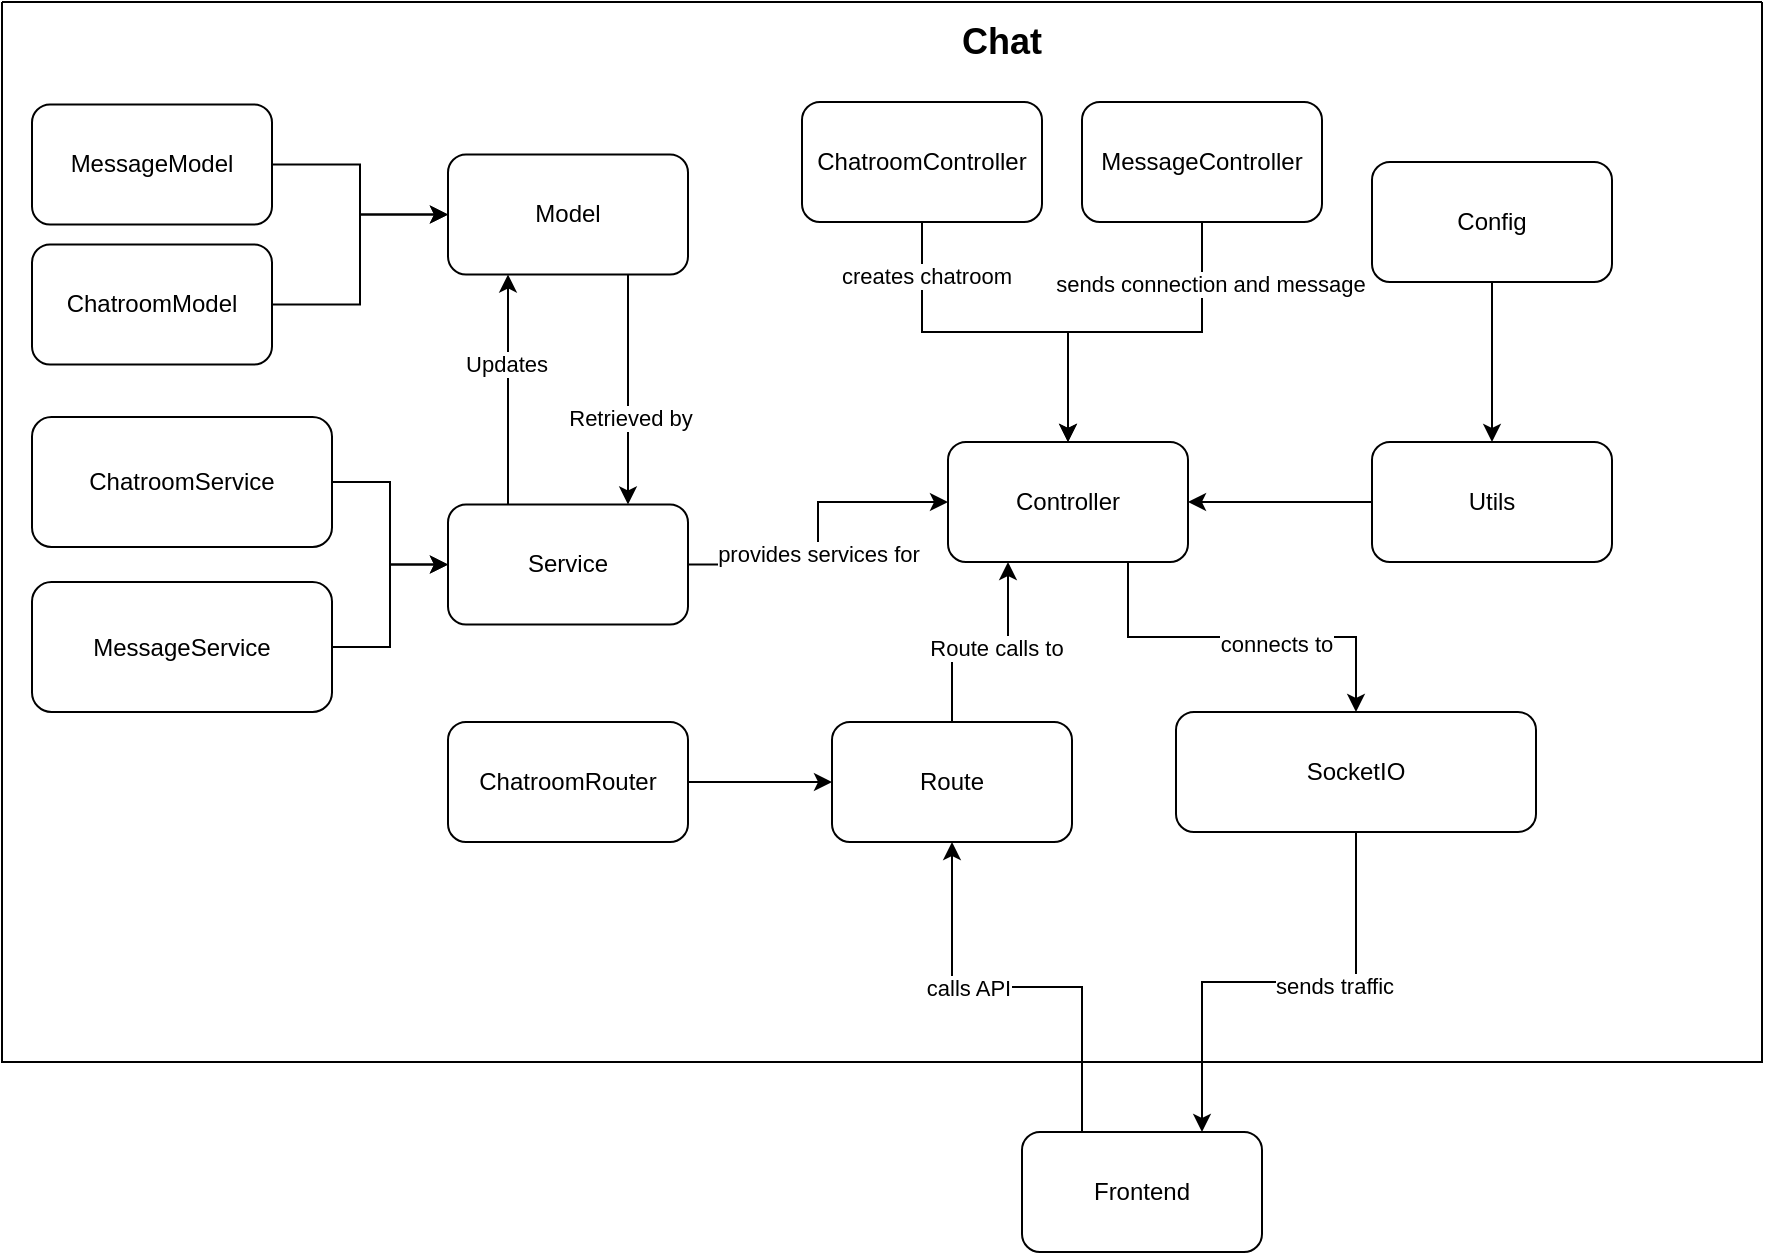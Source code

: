 <mxfile version="21.6.8" type="device">
  <diagram id="C5RBs43oDa-KdzZeNtuy" name="Page-1">
    <mxGraphModel dx="531" dy="1480" grid="1" gridSize="10" guides="1" tooltips="1" connect="1" arrows="1" fold="1" page="1" pageScale="1" pageWidth="827" pageHeight="1169" math="0" shadow="0">
      <root>
        <mxCell id="WIyWlLk6GJQsqaUBKTNV-0" />
        <mxCell id="WIyWlLk6GJQsqaUBKTNV-1" parent="WIyWlLk6GJQsqaUBKTNV-0" />
        <mxCell id="sKyEI40k2Y5IoA3rtuJI-8" value="" style="swimlane;startSize=0;fontStyle=0" parent="WIyWlLk6GJQsqaUBKTNV-1" vertex="1">
          <mxGeometry x="80" y="-10" width="880" height="530" as="geometry" />
        </mxCell>
        <mxCell id="sKyEI40k2Y5IoA3rtuJI-10" value="&lt;font style=&quot;font-size: 18px;&quot;&gt;Chat&lt;/font&gt;" style="text;html=1;strokeColor=none;fillColor=none;align=center;verticalAlign=middle;whiteSpace=wrap;rounded=0;labelBorderColor=none;fontStyle=1" parent="sKyEI40k2Y5IoA3rtuJI-8" vertex="1">
          <mxGeometry x="460" width="80" height="40" as="geometry" />
        </mxCell>
        <mxCell id="sKyEI40k2Y5IoA3rtuJI-105" style="edgeStyle=orthogonalEdgeStyle;rounded=0;orthogonalLoop=1;jettySize=auto;html=1;entryX=0;entryY=0.5;entryDx=0;entryDy=0;" parent="sKyEI40k2Y5IoA3rtuJI-8" source="sKyEI40k2Y5IoA3rtuJI-104" target="sKyEI40k2Y5IoA3rtuJI-4" edge="1">
          <mxGeometry relative="1" as="geometry" />
        </mxCell>
        <mxCell id="sKyEI40k2Y5IoA3rtuJI-121" style="edgeStyle=orthogonalEdgeStyle;rounded=0;orthogonalLoop=1;jettySize=auto;html=1;entryX=0.5;entryY=0;entryDx=0;entryDy=0;exitX=0.75;exitY=1;exitDx=0;exitDy=0;" parent="sKyEI40k2Y5IoA3rtuJI-8" source="sKyEI40k2Y5IoA3rtuJI-1" target="sKyEI40k2Y5IoA3rtuJI-120" edge="1">
          <mxGeometry relative="1" as="geometry" />
        </mxCell>
        <mxCell id="sKyEI40k2Y5IoA3rtuJI-124" value="connects to" style="edgeLabel;html=1;align=center;verticalAlign=middle;resizable=0;points=[];" parent="sKyEI40k2Y5IoA3rtuJI-121" vertex="1" connectable="0">
          <mxGeometry x="0.181" y="-3" relative="1" as="geometry">
            <mxPoint as="offset" />
          </mxGeometry>
        </mxCell>
        <mxCell id="sKyEI40k2Y5IoA3rtuJI-1" value="Controller" style="rounded=1;whiteSpace=wrap;html=1;" parent="sKyEI40k2Y5IoA3rtuJI-8" vertex="1">
          <mxGeometry x="473" y="220" width="120" height="60" as="geometry" />
        </mxCell>
        <mxCell id="sKyEI40k2Y5IoA3rtuJI-32" style="edgeStyle=orthogonalEdgeStyle;rounded=0;orthogonalLoop=1;jettySize=auto;html=1;entryX=0.25;entryY=1;entryDx=0;entryDy=0;exitX=0.25;exitY=0;exitDx=0;exitDy=0;" parent="sKyEI40k2Y5IoA3rtuJI-8" source="sKyEI40k2Y5IoA3rtuJI-4" target="sKyEI40k2Y5IoA3rtuJI-2" edge="1">
          <mxGeometry relative="1" as="geometry" />
        </mxCell>
        <mxCell id="sKyEI40k2Y5IoA3rtuJI-33" value="Updates" style="edgeLabel;html=1;align=center;verticalAlign=middle;resizable=0;points=[];" parent="sKyEI40k2Y5IoA3rtuJI-32" vertex="1" connectable="0">
          <mxGeometry x="0.22" y="1" relative="1" as="geometry">
            <mxPoint y="-1" as="offset" />
          </mxGeometry>
        </mxCell>
        <mxCell id="sKyEI40k2Y5IoA3rtuJI-113" style="edgeStyle=orthogonalEdgeStyle;rounded=0;orthogonalLoop=1;jettySize=auto;html=1;" parent="sKyEI40k2Y5IoA3rtuJI-8" source="sKyEI40k2Y5IoA3rtuJI-11" target="sKyEI40k2Y5IoA3rtuJI-2" edge="1">
          <mxGeometry relative="1" as="geometry" />
        </mxCell>
        <mxCell id="sKyEI40k2Y5IoA3rtuJI-111" value="" style="edgeStyle=orthogonalEdgeStyle;rounded=0;orthogonalLoop=1;jettySize=auto;html=1;" parent="sKyEI40k2Y5IoA3rtuJI-8" source="sKyEI40k2Y5IoA3rtuJI-14" target="sKyEI40k2Y5IoA3rtuJI-1" edge="1">
          <mxGeometry relative="1" as="geometry" />
        </mxCell>
        <mxCell id="4widZcQyr5wxUMEtgcnQ-12" value="creates chatroom" style="edgeLabel;html=1;align=center;verticalAlign=middle;resizable=0;points=[];" vertex="1" connectable="0" parent="sKyEI40k2Y5IoA3rtuJI-111">
          <mxGeometry x="-0.704" y="2" relative="1" as="geometry">
            <mxPoint as="offset" />
          </mxGeometry>
        </mxCell>
        <mxCell id="sKyEI40k2Y5IoA3rtuJI-14" value="ChatroomController" style="rounded=1;whiteSpace=wrap;html=1;" parent="sKyEI40k2Y5IoA3rtuJI-8" vertex="1">
          <mxGeometry x="400" y="50" width="120" height="60" as="geometry" />
        </mxCell>
        <mxCell id="sKyEI40k2Y5IoA3rtuJI-109" style="edgeStyle=orthogonalEdgeStyle;rounded=0;orthogonalLoop=1;jettySize=auto;html=1;entryX=1;entryY=0.5;entryDx=0;entryDy=0;" parent="sKyEI40k2Y5IoA3rtuJI-8" source="sKyEI40k2Y5IoA3rtuJI-5" target="sKyEI40k2Y5IoA3rtuJI-1" edge="1">
          <mxGeometry relative="1" as="geometry" />
        </mxCell>
        <mxCell id="sKyEI40k2Y5IoA3rtuJI-5" value="Utils" style="rounded=1;whiteSpace=wrap;html=1;" parent="sKyEI40k2Y5IoA3rtuJI-8" vertex="1">
          <mxGeometry x="685" y="220" width="120" height="60" as="geometry" />
        </mxCell>
        <mxCell id="sKyEI40k2Y5IoA3rtuJI-35" style="edgeStyle=orthogonalEdgeStyle;rounded=0;orthogonalLoop=1;jettySize=auto;html=1;entryX=0.75;entryY=0;entryDx=0;entryDy=0;exitX=0.75;exitY=1;exitDx=0;exitDy=0;" parent="sKyEI40k2Y5IoA3rtuJI-8" source="sKyEI40k2Y5IoA3rtuJI-2" target="sKyEI40k2Y5IoA3rtuJI-4" edge="1">
          <mxGeometry relative="1" as="geometry" />
        </mxCell>
        <mxCell id="sKyEI40k2Y5IoA3rtuJI-36" value="Retrieved by" style="edgeLabel;html=1;align=center;verticalAlign=middle;resizable=0;points=[];" parent="sKyEI40k2Y5IoA3rtuJI-35" vertex="1" connectable="0">
          <mxGeometry x="0.196" y="1" relative="1" as="geometry">
            <mxPoint y="2" as="offset" />
          </mxGeometry>
        </mxCell>
        <mxCell id="sKyEI40k2Y5IoA3rtuJI-39" style="edgeStyle=orthogonalEdgeStyle;rounded=0;orthogonalLoop=1;jettySize=auto;html=1;" parent="sKyEI40k2Y5IoA3rtuJI-8" source="sKyEI40k2Y5IoA3rtuJI-4" target="sKyEI40k2Y5IoA3rtuJI-1" edge="1">
          <mxGeometry relative="1" as="geometry" />
        </mxCell>
        <mxCell id="4widZcQyr5wxUMEtgcnQ-10" value="provides services for" style="edgeLabel;html=1;align=center;verticalAlign=middle;resizable=0;points=[];" vertex="1" connectable="0" parent="sKyEI40k2Y5IoA3rtuJI-39">
          <mxGeometry x="-0.119" relative="1" as="geometry">
            <mxPoint as="offset" />
          </mxGeometry>
        </mxCell>
        <mxCell id="sKyEI40k2Y5IoA3rtuJI-101" style="edgeStyle=orthogonalEdgeStyle;rounded=0;orthogonalLoop=1;jettySize=auto;html=1;entryX=0.5;entryY=0;entryDx=0;entryDy=0;" parent="sKyEI40k2Y5IoA3rtuJI-8" source="sKyEI40k2Y5IoA3rtuJI-68" target="sKyEI40k2Y5IoA3rtuJI-5" edge="1">
          <mxGeometry relative="1" as="geometry" />
        </mxCell>
        <mxCell id="sKyEI40k2Y5IoA3rtuJI-68" value="Config" style="rounded=1;whiteSpace=wrap;html=1;" parent="sKyEI40k2Y5IoA3rtuJI-8" vertex="1">
          <mxGeometry x="685" y="80" width="120" height="60" as="geometry" />
        </mxCell>
        <mxCell id="sKyEI40k2Y5IoA3rtuJI-115" style="edgeStyle=orthogonalEdgeStyle;rounded=0;orthogonalLoop=1;jettySize=auto;html=1;entryX=0.25;entryY=1;entryDx=0;entryDy=0;" parent="sKyEI40k2Y5IoA3rtuJI-8" source="sKyEI40k2Y5IoA3rtuJI-3" target="sKyEI40k2Y5IoA3rtuJI-1" edge="1">
          <mxGeometry relative="1" as="geometry" />
        </mxCell>
        <mxCell id="sKyEI40k2Y5IoA3rtuJI-118" value="Route calls to" style="edgeLabel;html=1;align=center;verticalAlign=middle;resizable=0;points=[];" parent="sKyEI40k2Y5IoA3rtuJI-115" vertex="1" connectable="0">
          <mxGeometry x="0.137" y="-3" relative="1" as="geometry">
            <mxPoint as="offset" />
          </mxGeometry>
        </mxCell>
        <mxCell id="sKyEI40k2Y5IoA3rtuJI-3" value="Route" style="rounded=1;whiteSpace=wrap;html=1;" parent="sKyEI40k2Y5IoA3rtuJI-8" vertex="1">
          <mxGeometry x="415" y="360" width="120" height="60" as="geometry" />
        </mxCell>
        <mxCell id="sKyEI40k2Y5IoA3rtuJI-116" style="edgeStyle=orthogonalEdgeStyle;rounded=0;orthogonalLoop=1;jettySize=auto;html=1;entryX=0;entryY=0.5;entryDx=0;entryDy=0;" parent="sKyEI40k2Y5IoA3rtuJI-8" source="sKyEI40k2Y5IoA3rtuJI-16" target="sKyEI40k2Y5IoA3rtuJI-3" edge="1">
          <mxGeometry relative="1" as="geometry" />
        </mxCell>
        <mxCell id="sKyEI40k2Y5IoA3rtuJI-16" value="ChatroomRouter" style="rounded=1;whiteSpace=wrap;html=1;" parent="sKyEI40k2Y5IoA3rtuJI-8" vertex="1">
          <mxGeometry x="223" y="360" width="120" height="60" as="geometry" />
        </mxCell>
        <mxCell id="sKyEI40k2Y5IoA3rtuJI-123" value="" style="group" parent="sKyEI40k2Y5IoA3rtuJI-8" vertex="1" connectable="0">
          <mxGeometry x="587" y="355" width="180" height="65" as="geometry" />
        </mxCell>
        <mxCell id="4widZcQyr5wxUMEtgcnQ-11" value="" style="group" vertex="1" connectable="0" parent="sKyEI40k2Y5IoA3rtuJI-123">
          <mxGeometry width="180" height="60" as="geometry" />
        </mxCell>
        <mxCell id="sKyEI40k2Y5IoA3rtuJI-120" value="SocketIO" style="rounded=1;whiteSpace=wrap;html=1;" parent="4widZcQyr5wxUMEtgcnQ-11" vertex="1">
          <mxGeometry width="180" height="60" as="geometry" />
        </mxCell>
        <mxCell id="4widZcQyr5wxUMEtgcnQ-7" value="" style="shape=image;imageAspect=0;aspect=fixed;verticalLabelPosition=bottom;verticalAlign=top;image=https://www.vectorlogo.zone/logos/socketio/socketio-ar21.png;" vertex="1" parent="4widZcQyr5wxUMEtgcnQ-11">
          <mxGeometry x="130" y="5" width="42" height="21" as="geometry" />
        </mxCell>
        <mxCell id="4widZcQyr5wxUMEtgcnQ-1" style="edgeStyle=orthogonalEdgeStyle;rounded=0;orthogonalLoop=1;jettySize=auto;html=1;entryX=0;entryY=0.5;entryDx=0;entryDy=0;" edge="1" parent="sKyEI40k2Y5IoA3rtuJI-8" source="4widZcQyr5wxUMEtgcnQ-0" target="sKyEI40k2Y5IoA3rtuJI-4">
          <mxGeometry relative="1" as="geometry" />
        </mxCell>
        <mxCell id="4widZcQyr5wxUMEtgcnQ-3" style="edgeStyle=orthogonalEdgeStyle;rounded=0;orthogonalLoop=1;jettySize=auto;html=1;entryX=0;entryY=0.5;entryDx=0;entryDy=0;" edge="1" parent="sKyEI40k2Y5IoA3rtuJI-8" source="4widZcQyr5wxUMEtgcnQ-2" target="sKyEI40k2Y5IoA3rtuJI-2">
          <mxGeometry relative="1" as="geometry" />
        </mxCell>
        <mxCell id="4widZcQyr5wxUMEtgcnQ-5" style="edgeStyle=orthogonalEdgeStyle;rounded=0;orthogonalLoop=1;jettySize=auto;html=1;entryX=0.5;entryY=0;entryDx=0;entryDy=0;" edge="1" parent="sKyEI40k2Y5IoA3rtuJI-8" source="4widZcQyr5wxUMEtgcnQ-4" target="sKyEI40k2Y5IoA3rtuJI-1">
          <mxGeometry relative="1" as="geometry" />
        </mxCell>
        <mxCell id="4widZcQyr5wxUMEtgcnQ-13" value="sends connection and message" style="edgeLabel;html=1;align=center;verticalAlign=middle;resizable=0;points=[];" vertex="1" connectable="0" parent="4widZcQyr5wxUMEtgcnQ-5">
          <mxGeometry x="-0.655" y="4" relative="1" as="geometry">
            <mxPoint as="offset" />
          </mxGeometry>
        </mxCell>
        <mxCell id="4widZcQyr5wxUMEtgcnQ-4" value="MessageController" style="rounded=1;whiteSpace=wrap;html=1;" vertex="1" parent="sKyEI40k2Y5IoA3rtuJI-8">
          <mxGeometry x="540" y="50" width="120" height="60" as="geometry" />
        </mxCell>
        <mxCell id="4widZcQyr5wxUMEtgcnQ-2" value="MessageModel" style="rounded=1;whiteSpace=wrap;html=1;" vertex="1" parent="sKyEI40k2Y5IoA3rtuJI-8">
          <mxGeometry x="15" y="51.25" width="120" height="60" as="geometry" />
        </mxCell>
        <mxCell id="sKyEI40k2Y5IoA3rtuJI-11" value="ChatroomModel" style="rounded=1;whiteSpace=wrap;html=1;" parent="sKyEI40k2Y5IoA3rtuJI-8" vertex="1">
          <mxGeometry x="15" y="121.25" width="120" height="60" as="geometry" />
        </mxCell>
        <mxCell id="sKyEI40k2Y5IoA3rtuJI-104" value="ChatroomService" style="rounded=1;whiteSpace=wrap;html=1;" parent="sKyEI40k2Y5IoA3rtuJI-8" vertex="1">
          <mxGeometry x="15" y="207.5" width="150" height="65" as="geometry" />
        </mxCell>
        <mxCell id="4widZcQyr5wxUMEtgcnQ-0" value="MessageService" style="rounded=1;whiteSpace=wrap;html=1;" vertex="1" parent="sKyEI40k2Y5IoA3rtuJI-8">
          <mxGeometry x="15" y="290" width="150" height="65" as="geometry" />
        </mxCell>
        <mxCell id="sKyEI40k2Y5IoA3rtuJI-34" value="" style="group" parent="sKyEI40k2Y5IoA3rtuJI-8" vertex="1" connectable="0">
          <mxGeometry x="223" y="251.25" width="120" height="60" as="geometry" />
        </mxCell>
        <mxCell id="sKyEI40k2Y5IoA3rtuJI-4" value="Service" style="rounded=1;whiteSpace=wrap;html=1;" parent="sKyEI40k2Y5IoA3rtuJI-34" vertex="1">
          <mxGeometry width="120" height="60" as="geometry" />
        </mxCell>
        <mxCell id="sKyEI40k2Y5IoA3rtuJI-7" value="" style="group" parent="sKyEI40k2Y5IoA3rtuJI-8" vertex="1" connectable="0">
          <mxGeometry x="263" y="81.25" width="120" height="60" as="geometry" />
        </mxCell>
        <mxCell id="4widZcQyr5wxUMEtgcnQ-14" value="" style="group" vertex="1" connectable="0" parent="sKyEI40k2Y5IoA3rtuJI-7">
          <mxGeometry x="-40" y="-5" width="120" height="60" as="geometry" />
        </mxCell>
        <mxCell id="sKyEI40k2Y5IoA3rtuJI-2" value="Model" style="rounded=1;whiteSpace=wrap;html=1;" parent="4widZcQyr5wxUMEtgcnQ-14" vertex="1">
          <mxGeometry width="120" height="60" as="geometry" />
        </mxCell>
        <mxCell id="sKyEI40k2Y5IoA3rtuJI-6" value="" style="shape=image;imageAspect=0;aspect=fixed;verticalLabelPosition=bottom;verticalAlign=top;image=https://www.strongdm.com/hubfs/21126185/Technology%20Images/603c5eb831820c3ce6a8f057_603a1586fa052d17fc2a6929_MongoDBAtlas.png;" parent="4widZcQyr5wxUMEtgcnQ-14" vertex="1">
          <mxGeometry x="80" y="5" width="40" height="40" as="geometry" />
        </mxCell>
        <mxCell id="sKyEI40k2Y5IoA3rtuJI-125" value="Frontend" style="rounded=1;whiteSpace=wrap;html=1;" parent="WIyWlLk6GJQsqaUBKTNV-1" vertex="1">
          <mxGeometry x="590" y="555" width="120" height="60" as="geometry" />
        </mxCell>
        <mxCell id="sKyEI40k2Y5IoA3rtuJI-126" style="edgeStyle=orthogonalEdgeStyle;rounded=0;orthogonalLoop=1;jettySize=auto;html=1;entryX=0.75;entryY=0;entryDx=0;entryDy=0;" parent="WIyWlLk6GJQsqaUBKTNV-1" source="sKyEI40k2Y5IoA3rtuJI-120" target="sKyEI40k2Y5IoA3rtuJI-125" edge="1">
          <mxGeometry relative="1" as="geometry" />
        </mxCell>
        <mxCell id="sKyEI40k2Y5IoA3rtuJI-128" value="sends traffic" style="edgeLabel;html=1;align=center;verticalAlign=middle;resizable=0;points=[];" parent="sKyEI40k2Y5IoA3rtuJI-126" vertex="1" connectable="0">
          <mxGeometry x="-0.027" y="2" relative="1" as="geometry">
            <mxPoint x="24" as="offset" />
          </mxGeometry>
        </mxCell>
        <mxCell id="sKyEI40k2Y5IoA3rtuJI-127" style="edgeStyle=orthogonalEdgeStyle;rounded=0;orthogonalLoop=1;jettySize=auto;html=1;exitX=0.25;exitY=0;exitDx=0;exitDy=0;" parent="WIyWlLk6GJQsqaUBKTNV-1" source="sKyEI40k2Y5IoA3rtuJI-125" target="sKyEI40k2Y5IoA3rtuJI-3" edge="1">
          <mxGeometry relative="1" as="geometry" />
        </mxCell>
        <mxCell id="sKyEI40k2Y5IoA3rtuJI-129" value="calls API" style="edgeLabel;html=1;align=center;verticalAlign=middle;resizable=0;points=[];" parent="sKyEI40k2Y5IoA3rtuJI-127" vertex="1" connectable="0">
          <mxGeometry x="0.305" relative="1" as="geometry">
            <mxPoint x="7" as="offset" />
          </mxGeometry>
        </mxCell>
      </root>
    </mxGraphModel>
  </diagram>
</mxfile>

